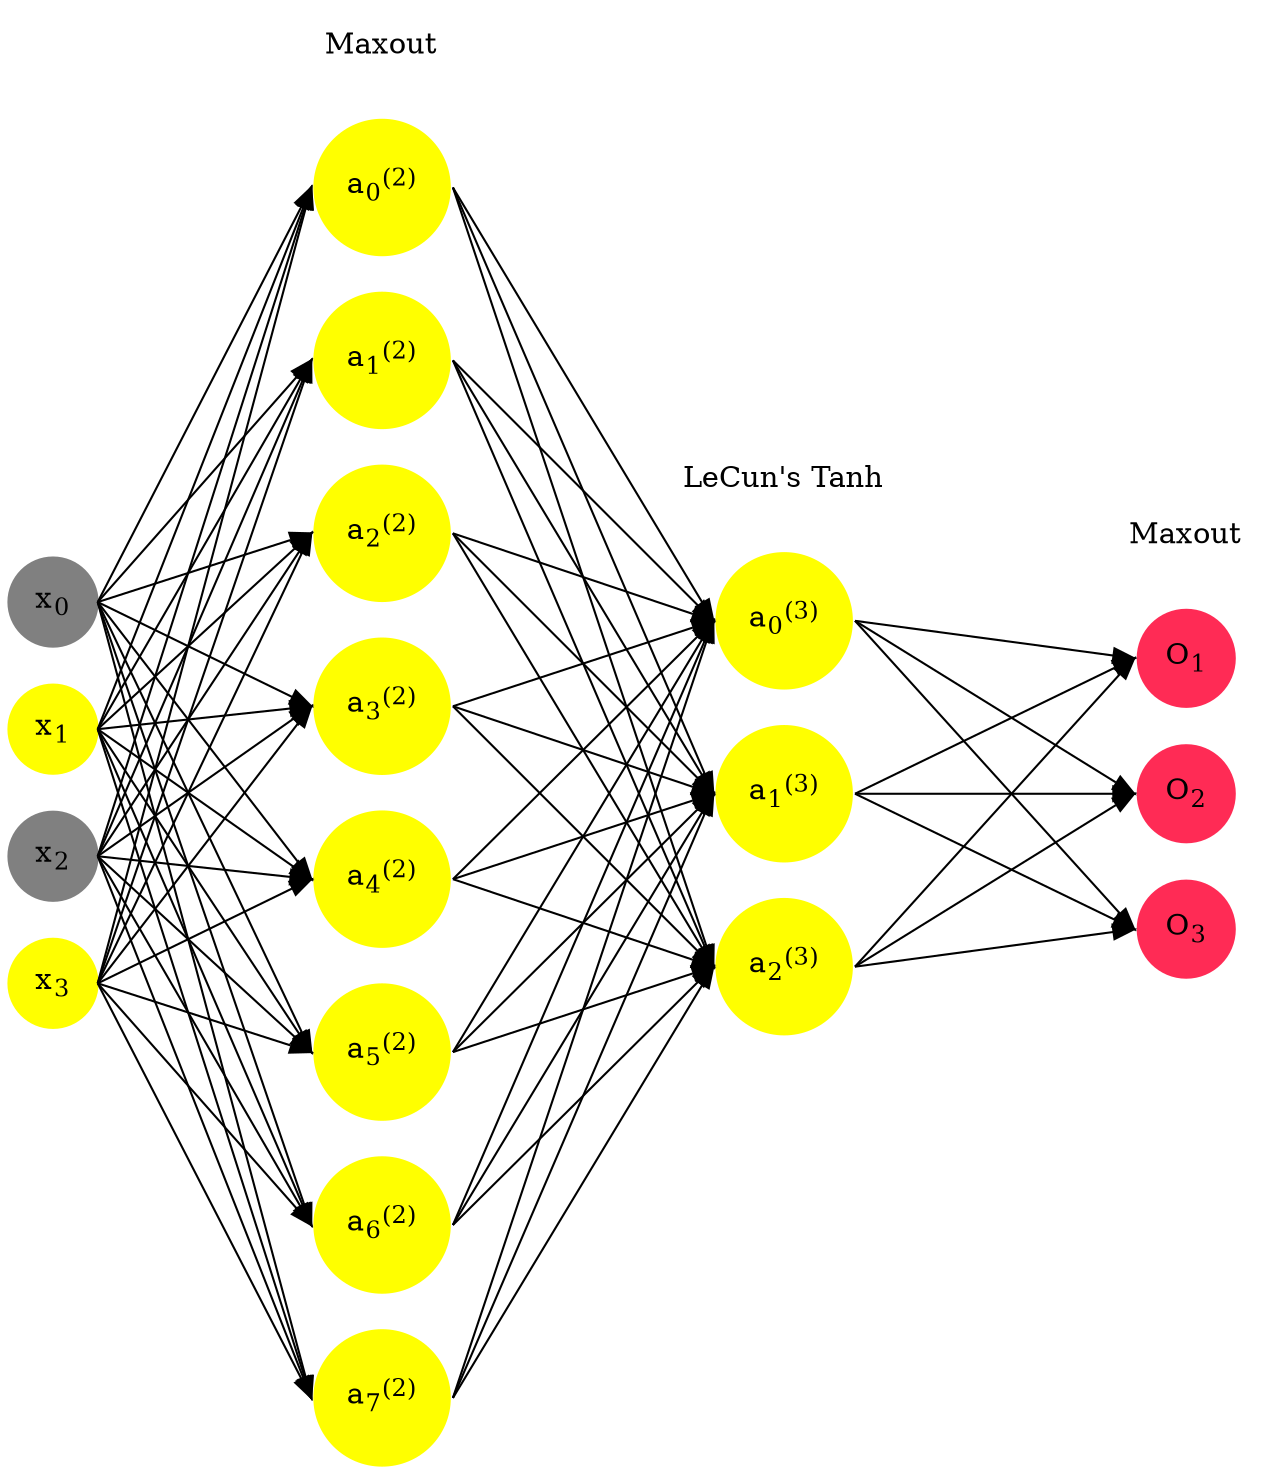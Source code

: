 digraph G {
	rankdir = LR;
	splines=false;
	edge[style=invis];
	ranksep= 1.4;
	{
	node [shape=circle, color="0.1667, 0.0, 0.5", style=filled, fillcolor="0.1667, 0.0, 0.5"];
	x0 [label=<x<sub>0</sub>>];
	}
	{
	node [shape=circle, color="0.1667, 1.0, 1.0", style=filled, fillcolor="0.1667, 1.0, 1.0"];
	x1 [label=<x<sub>1</sub>>];
	}
	{
	node [shape=circle, color="0.1667, 0.0, 0.5", style=filled, fillcolor="0.1667, 0.0, 0.5"];
	x2 [label=<x<sub>2</sub>>];
	}
	{
	node [shape=circle, color="0.1667, 1.0, 1.0", style=filled, fillcolor="0.1667, 1.0, 1.0"];
	x3 [label=<x<sub>3</sub>>];
	}
	{
	node [shape=circle, color="0.1667, 1.395673, 1.197837", style=filled, fillcolor="0.1667, 1.395673, 1.197837"];
	a02 [label=<a<sub>0</sub><sup>(2)</sup>>];
	}
	{
	node [shape=circle, color="0.1667, 1.395673, 1.197837", style=filled, fillcolor="0.1667, 1.395673, 1.197837"];
	a12 [label=<a<sub>1</sub><sup>(2)</sup>>];
	}
	{
	node [shape=circle, color="0.1667, 1.395673, 1.197837", style=filled, fillcolor="0.1667, 1.395673, 1.197837"];
	a22 [label=<a<sub>2</sub><sup>(2)</sup>>];
	}
	{
	node [shape=circle, color="0.1667, 1.395673, 1.197837", style=filled, fillcolor="0.1667, 1.395673, 1.197837"];
	a32 [label=<a<sub>3</sub><sup>(2)</sup>>];
	}
	{
	node [shape=circle, color="0.1667, 1.395673, 1.197837", style=filled, fillcolor="0.1667, 1.395673, 1.197837"];
	a42 [label=<a<sub>4</sub><sup>(2)</sup>>];
	}
	{
	node [shape=circle, color="0.1667, 1.395673, 1.197837", style=filled, fillcolor="0.1667, 1.395673, 1.197837"];
	a52 [label=<a<sub>5</sub><sup>(2)</sup>>];
	}
	{
	node [shape=circle, color="0.1667, 1.395673, 1.197837", style=filled, fillcolor="0.1667, 1.395673, 1.197837"];
	a62 [label=<a<sub>6</sub><sup>(2)</sup>>];
	}
	{
	node [shape=circle, color="0.1667, 1.395673, 1.197837", style=filled, fillcolor="0.1667, 1.395673, 1.197837"];
	a72 [label=<a<sub>7</sub><sup>(2)</sup>>];
	}
	{
	node [shape=circle, color="0.1667, 1.566096, 1.283048", style=filled, fillcolor="0.1667, 1.566096, 1.283048"];
	a03 [label=<a<sub>0</sub><sup>(3)</sup>>];
	}
	{
	node [shape=circle, color="0.1667, 1.714249, 1.357125", style=filled, fillcolor="0.1667, 1.714249, 1.357125"];
	a13 [label=<a<sub>1</sub><sup>(3)</sup>>];
	}
	{
	node [shape=circle, color="0.1667, 1.591086, 1.295543", style=filled, fillcolor="0.1667, 1.591086, 1.295543"];
	a23 [label=<a<sub>2</sub><sup>(3)</sup>>];
	}
	{
	node [shape=circle, color="0.9667, 0.83, 1.0", style=filled, fillcolor="0.9667, 0.83, 1.0"];
	O1 [label=<O<sub>1</sub>>];
	}
	{
	node [shape=circle, color="0.9667, 0.83, 1.0", style=filled, fillcolor="0.9667, 0.83, 1.0"];
	O2 [label=<O<sub>2</sub>>];
	}
	{
	node [shape=circle, color="0.9667, 0.83, 1.0", style=filled, fillcolor="0.9667, 0.83, 1.0"];
	O3 [label=<O<sub>3</sub>>];
	}
	{
	rank=same;
	x0->x1->x2->x3;
	}
	{
	rank=same;
	a02->a12->a22->a32->a42->a52->a62->a72;
	}
	{
	rank=same;
	a03->a13->a23;
	}
	{
	rank=same;
	O1->O2->O3;
	}
	l1 [shape=plaintext,label="Maxout"];
	l1->a02;
	{rank=same; l1;a02};
	l2 [shape=plaintext,label="LeCun's Tanh"];
	l2->a03;
	{rank=same; l2;a03};
	l3 [shape=plaintext,label="Maxout"];
	l3->O1;
	{rank=same; l3;O1};
edge[style=solid, tailport=e, headport=w];
	{x0;x1;x2;x3} -> {a02;a12;a22;a32;a42;a52;a62;a72};
	{a02;a12;a22;a32;a42;a52;a62;a72} -> {a03;a13;a23};
	{a03;a13;a23} -> {O1,O2,O3};
}